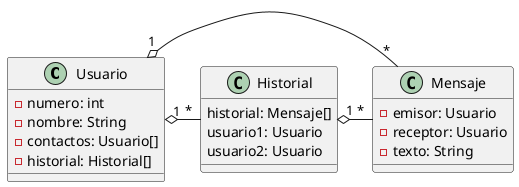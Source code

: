 @startuml
class Usuario{
 -numero: int
 -nombre: String
 -contactos: Usuario[]
 -historial: Historial[]
} 

class Historial{
 historial: Mensaje[]
 usuario1: Usuario
 usuario2: Usuario
}

class Mensaje{
 -emisor: Usuario
 -receptor: Usuario
 -texto: String
}

Historial "1" o- "*" Mensaje

Usuario "1" o- "*" Historial

Usuario "1" o- "*" Mensaje

@enduml